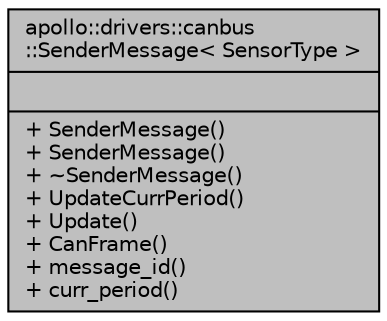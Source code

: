 digraph "apollo::drivers::canbus::SenderMessage&lt; SensorType &gt;"
{
  edge [fontname="Helvetica",fontsize="10",labelfontname="Helvetica",labelfontsize="10"];
  node [fontname="Helvetica",fontsize="10",shape=record];
  Node1 [label="{apollo::drivers::canbus\l::SenderMessage\< SensorType \>\n||+ SenderMessage()\l+ SenderMessage()\l+ ~SenderMessage()\l+ UpdateCurrPeriod()\l+ Update()\l+ CanFrame()\l+ message_id()\l+ curr_period()\l}",height=0.2,width=0.4,color="black", fillcolor="grey75", style="filled" fontcolor="black"];
}
